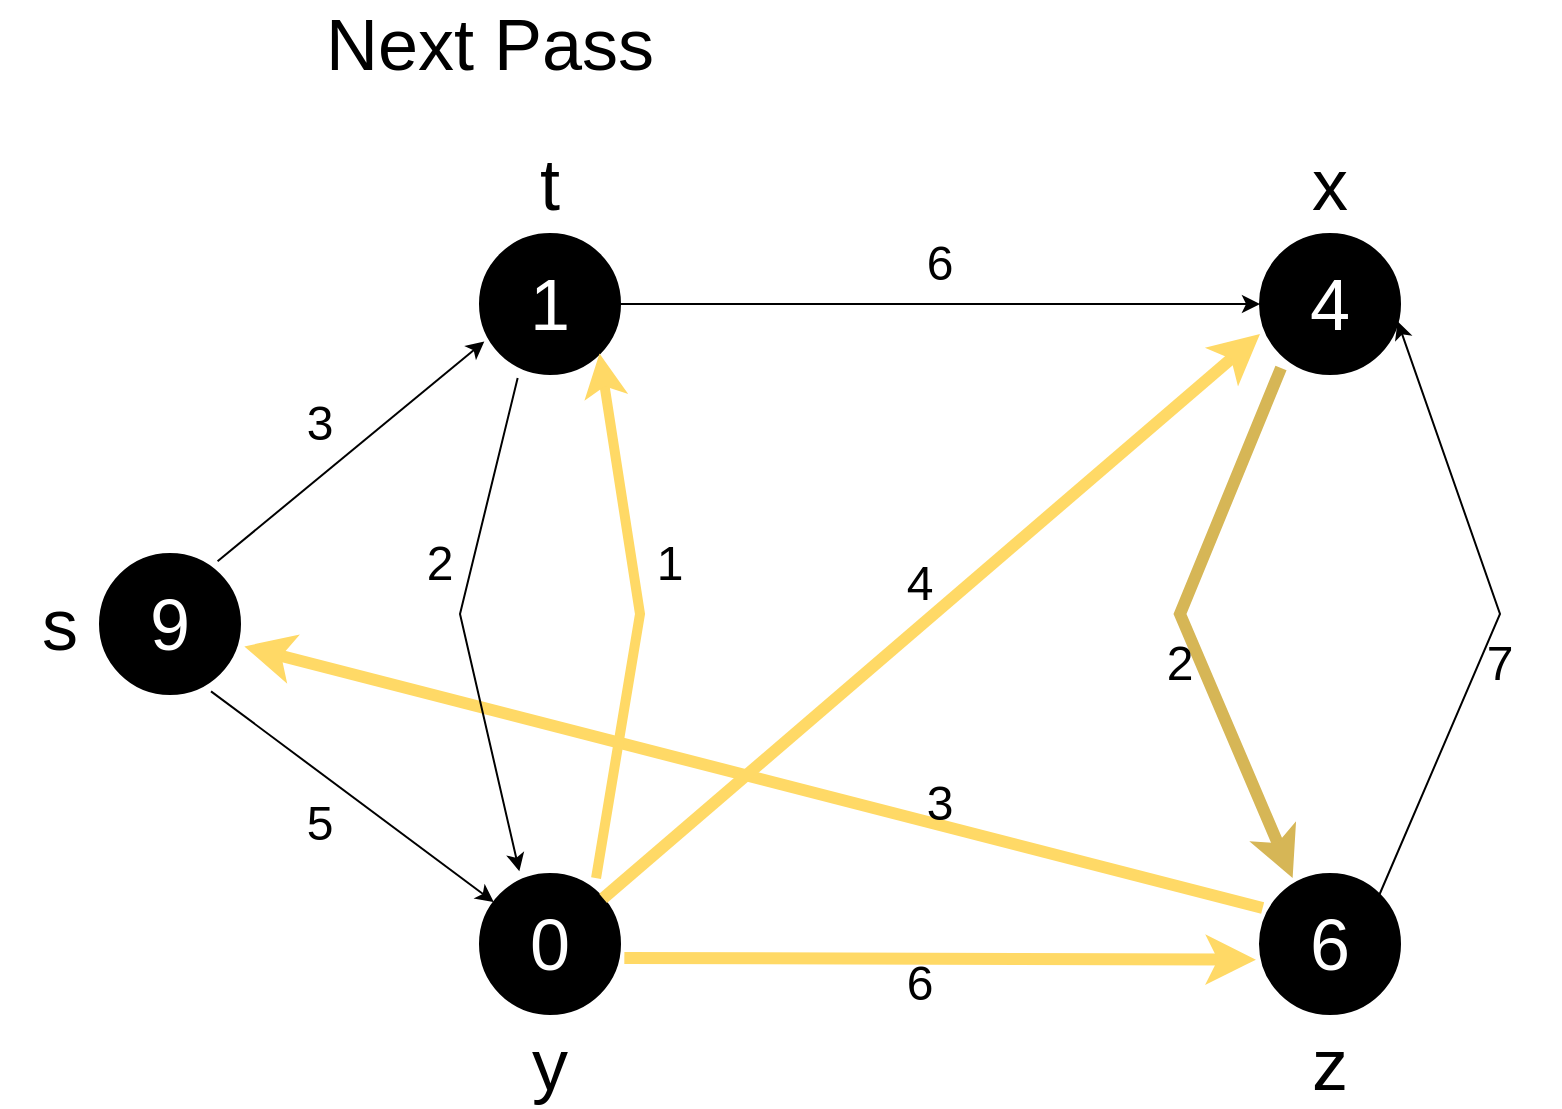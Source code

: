<mxfile version="22.0.3" type="device">
  <diagram name="Page-1" id="cXSQKKOMePguXqx7XG5u">
    <mxGraphModel dx="1182" dy="683" grid="1" gridSize="10" guides="1" tooltips="1" connect="1" arrows="1" fold="1" page="1" pageScale="1" pageWidth="850" pageHeight="1100" math="0" shadow="0">
      <root>
        <mxCell id="0" />
        <mxCell id="1" parent="0" />
        <mxCell id="UMxZVM7NaWgkXdFx8mG6-10" style="edgeStyle=orthogonalEdgeStyle;rounded=0;orthogonalLoop=1;jettySize=auto;html=1;entryX=0;entryY=0.5;entryDx=0;entryDy=0;" edge="1" parent="1" source="VH9nwzgeH6Tg8-Pe4hsY-1" target="VH9nwzgeH6Tg8-Pe4hsY-3">
          <mxGeometry relative="1" as="geometry" />
        </mxCell>
        <mxCell id="VH9nwzgeH6Tg8-Pe4hsY-1" value="" style="ellipse;whiteSpace=wrap;html=1;aspect=fixed;fillColor=#000000;" parent="1" vertex="1">
          <mxGeometry x="240" y="150" width="70" height="70" as="geometry" />
        </mxCell>
        <mxCell id="VH9nwzgeH6Tg8-Pe4hsY-2" value="" style="ellipse;whiteSpace=wrap;html=1;aspect=fixed;fillColor=#000000;" parent="1" vertex="1">
          <mxGeometry x="50" y="310" width="70" height="70" as="geometry" />
        </mxCell>
        <mxCell id="VH9nwzgeH6Tg8-Pe4hsY-3" value="" style="ellipse;whiteSpace=wrap;html=1;aspect=fixed;fillColor=#000000;" parent="1" vertex="1">
          <mxGeometry x="630" y="150" width="70" height="70" as="geometry" />
        </mxCell>
        <mxCell id="VH9nwzgeH6Tg8-Pe4hsY-4" value="" style="ellipse;whiteSpace=wrap;html=1;aspect=fixed;fillColor=#000000;" parent="1" vertex="1">
          <mxGeometry x="630" y="470" width="70" height="70" as="geometry" />
        </mxCell>
        <mxCell id="VH9nwzgeH6Tg8-Pe4hsY-5" value="&lt;font color=&quot;#ffffff&quot; style=&quot;font-size: 36px;&quot;&gt;0&lt;/font&gt;" style="ellipse;whiteSpace=wrap;html=1;aspect=fixed;fillColor=#000000;" parent="1" vertex="1">
          <mxGeometry x="240" y="470" width="70" height="70" as="geometry" />
        </mxCell>
        <mxCell id="VH9nwzgeH6Tg8-Pe4hsY-17" value="&lt;font style=&quot;font-size: 36px;&quot;&gt;t&lt;/font&gt;" style="text;html=1;strokeColor=none;fillColor=none;align=center;verticalAlign=middle;whiteSpace=wrap;rounded=0;" parent="1" vertex="1">
          <mxGeometry x="245" y="110" width="60" height="30" as="geometry" />
        </mxCell>
        <mxCell id="VH9nwzgeH6Tg8-Pe4hsY-18" value="&lt;font style=&quot;font-size: 36px;&quot;&gt;x&lt;/font&gt;" style="text;html=1;strokeColor=none;fillColor=none;align=center;verticalAlign=middle;whiteSpace=wrap;rounded=0;" parent="1" vertex="1">
          <mxGeometry x="635" y="110" width="60" height="30" as="geometry" />
        </mxCell>
        <mxCell id="VH9nwzgeH6Tg8-Pe4hsY-19" value="&lt;font style=&quot;font-size: 36px;&quot;&gt;s&lt;/font&gt;" style="text;html=1;strokeColor=none;fillColor=none;align=center;verticalAlign=middle;whiteSpace=wrap;rounded=0;" parent="1" vertex="1">
          <mxGeometry y="330" width="60" height="30" as="geometry" />
        </mxCell>
        <mxCell id="VH9nwzgeH6Tg8-Pe4hsY-20" value="&lt;font style=&quot;font-size: 36px;&quot;&gt;y&lt;/font&gt;" style="text;html=1;strokeColor=none;fillColor=none;align=center;verticalAlign=middle;whiteSpace=wrap;rounded=0;" parent="1" vertex="1">
          <mxGeometry x="245" y="550" width="60" height="30" as="geometry" />
        </mxCell>
        <mxCell id="VH9nwzgeH6Tg8-Pe4hsY-21" value="&lt;font style=&quot;font-size: 36px;&quot;&gt;z&lt;/font&gt;" style="text;html=1;strokeColor=none;fillColor=none;align=center;verticalAlign=middle;whiteSpace=wrap;rounded=0;" parent="1" vertex="1">
          <mxGeometry x="635" y="550" width="60" height="30" as="geometry" />
        </mxCell>
        <mxCell id="VH9nwzgeH6Tg8-Pe4hsY-32" value="&lt;font style=&quot;font-size: 36px;&quot;&gt;Next Pass&lt;/font&gt;" style="text;html=1;strokeColor=none;fillColor=none;align=center;verticalAlign=middle;whiteSpace=wrap;rounded=0;" parent="1" vertex="1">
          <mxGeometry x="90" y="40" width="310" height="30" as="geometry" />
        </mxCell>
        <mxCell id="UMxZVM7NaWgkXdFx8mG6-12" value="" style="endArrow=classic;html=1;rounded=0;exitX=0.84;exitY=0.052;exitDx=0;exitDy=0;exitPerimeter=0;entryX=0.031;entryY=0.767;entryDx=0;entryDy=0;entryPerimeter=0;" edge="1" parent="1" source="VH9nwzgeH6Tg8-Pe4hsY-2" target="VH9nwzgeH6Tg8-Pe4hsY-1">
          <mxGeometry width="50" height="50" relative="1" as="geometry">
            <mxPoint x="120" y="310" as="sourcePoint" />
            <mxPoint x="170" y="260" as="targetPoint" />
          </mxGeometry>
        </mxCell>
        <mxCell id="UMxZVM7NaWgkXdFx8mG6-13" value="" style="endArrow=classic;html=1;rounded=0;exitX=0.019;exitY=0.243;exitDx=0;exitDy=0;exitPerimeter=0;entryX=1.031;entryY=0.66;entryDx=0;entryDy=0;entryPerimeter=0;strokeColor=#FFD966;strokeWidth=6;" edge="1" parent="1" source="VH9nwzgeH6Tg8-Pe4hsY-4" target="VH9nwzgeH6Tg8-Pe4hsY-2">
          <mxGeometry width="50" height="50" relative="1" as="geometry">
            <mxPoint x="400" y="400" as="sourcePoint" />
            <mxPoint x="450" y="350" as="targetPoint" />
          </mxGeometry>
        </mxCell>
        <mxCell id="UMxZVM7NaWgkXdFx8mG6-14" value="" style="endArrow=classic;html=1;rounded=0;exitX=0.793;exitY=0.981;exitDx=0;exitDy=0;exitPerimeter=0;" edge="1" parent="1" source="VH9nwzgeH6Tg8-Pe4hsY-2" target="VH9nwzgeH6Tg8-Pe4hsY-5">
          <mxGeometry width="50" height="50" relative="1" as="geometry">
            <mxPoint x="100" y="500" as="sourcePoint" />
            <mxPoint x="150" y="450" as="targetPoint" />
          </mxGeometry>
        </mxCell>
        <mxCell id="UMxZVM7NaWgkXdFx8mG6-15" value="" style="endArrow=classic;html=1;rounded=0;exitX=1.031;exitY=0.6;exitDx=0;exitDy=0;exitPerimeter=0;entryX=-0.029;entryY=0.612;entryDx=0;entryDy=0;entryPerimeter=0;strokeColor=#FFD966;strokeWidth=6;" edge="1" parent="1" source="VH9nwzgeH6Tg8-Pe4hsY-5" target="VH9nwzgeH6Tg8-Pe4hsY-4">
          <mxGeometry width="50" height="50" relative="1" as="geometry">
            <mxPoint x="420" y="570" as="sourcePoint" />
            <mxPoint x="470" y="520" as="targetPoint" />
          </mxGeometry>
        </mxCell>
        <mxCell id="UMxZVM7NaWgkXdFx8mG6-16" value="" style="endArrow=classic;html=1;rounded=0;exitX=1;exitY=0;exitDx=0;exitDy=0;entryX=0.983;entryY=0.624;entryDx=0;entryDy=0;entryPerimeter=0;" edge="1" parent="1" source="VH9nwzgeH6Tg8-Pe4hsY-4" target="VH9nwzgeH6Tg8-Pe4hsY-3">
          <mxGeometry width="50" height="50" relative="1" as="geometry">
            <mxPoint x="730" y="360" as="sourcePoint" />
            <mxPoint x="780" y="310" as="targetPoint" />
            <Array as="points">
              <mxPoint x="750" y="340" />
            </Array>
          </mxGeometry>
        </mxCell>
        <mxCell id="UMxZVM7NaWgkXdFx8mG6-17" value="" style="endArrow=classic;html=1;rounded=0;exitX=0.15;exitY=0.957;exitDx=0;exitDy=0;exitPerimeter=0;entryX=0.233;entryY=0.029;entryDx=0;entryDy=0;entryPerimeter=0;fillColor=#fff2cc;strokeColor=#d6b656;strokeWidth=6;" edge="1" parent="1" source="VH9nwzgeH6Tg8-Pe4hsY-3" target="VH9nwzgeH6Tg8-Pe4hsY-4">
          <mxGeometry width="50" height="50" relative="1" as="geometry">
            <mxPoint x="630" y="330" as="sourcePoint" />
            <mxPoint x="680" y="280" as="targetPoint" />
            <Array as="points">
              <mxPoint x="590" y="340" />
            </Array>
          </mxGeometry>
        </mxCell>
        <mxCell id="UMxZVM7NaWgkXdFx8mG6-18" value="" style="endArrow=classic;html=1;rounded=0;entryX=0;entryY=0.714;entryDx=0;entryDy=0;entryPerimeter=0;strokeColor=#FFD966;strokeWidth=6;" edge="1" parent="1" source="VH9nwzgeH6Tg8-Pe4hsY-5" target="VH9nwzgeH6Tg8-Pe4hsY-3">
          <mxGeometry width="50" height="50" relative="1" as="geometry">
            <mxPoint x="390" y="430" as="sourcePoint" />
            <mxPoint x="440" y="380" as="targetPoint" />
          </mxGeometry>
        </mxCell>
        <mxCell id="UMxZVM7NaWgkXdFx8mG6-19" value="" style="endArrow=classic;html=1;rounded=0;exitX=0.829;exitY=0.029;exitDx=0;exitDy=0;exitPerimeter=0;entryX=1;entryY=1;entryDx=0;entryDy=0;strokeColor=#FFD966;strokeWidth=5;" edge="1" parent="1" source="VH9nwzgeH6Tg8-Pe4hsY-5" target="VH9nwzgeH6Tg8-Pe4hsY-1">
          <mxGeometry width="50" height="50" relative="1" as="geometry">
            <mxPoint x="290" y="410" as="sourcePoint" />
            <mxPoint x="340" y="360" as="targetPoint" />
            <Array as="points">
              <mxPoint x="320" y="340" />
            </Array>
          </mxGeometry>
        </mxCell>
        <mxCell id="UMxZVM7NaWgkXdFx8mG6-20" value="" style="endArrow=classic;html=1;rounded=0;exitX=0.269;exitY=1.029;exitDx=0;exitDy=0;exitPerimeter=0;entryX=0.281;entryY=-0.019;entryDx=0;entryDy=0;entryPerimeter=0;" edge="1" parent="1" source="VH9nwzgeH6Tg8-Pe4hsY-1" target="VH9nwzgeH6Tg8-Pe4hsY-5">
          <mxGeometry width="50" height="50" relative="1" as="geometry">
            <mxPoint x="200" y="360" as="sourcePoint" />
            <mxPoint x="250" y="310" as="targetPoint" />
            <Array as="points">
              <mxPoint x="230" y="340" />
            </Array>
          </mxGeometry>
        </mxCell>
        <mxCell id="UMxZVM7NaWgkXdFx8mG6-21" value="&lt;font style=&quot;font-size: 24px;&quot;&gt;6&lt;/font&gt;" style="text;html=1;strokeColor=none;fillColor=none;align=center;verticalAlign=middle;whiteSpace=wrap;rounded=0;" vertex="1" parent="1">
          <mxGeometry x="440" y="150" width="60" height="30" as="geometry" />
        </mxCell>
        <mxCell id="UMxZVM7NaWgkXdFx8mG6-22" value="&lt;font color=&quot;#ffffff&quot; style=&quot;font-size: 36px;&quot;&gt;1&lt;/font&gt;" style="text;html=1;strokeColor=none;fillColor=none;align=center;verticalAlign=middle;whiteSpace=wrap;rounded=0;" vertex="1" parent="1">
          <mxGeometry x="245" y="170" width="60" height="30" as="geometry" />
        </mxCell>
        <mxCell id="UMxZVM7NaWgkXdFx8mG6-23" value="&lt;font style=&quot;font-size: 24px;&quot;&gt;3&lt;/font&gt;" style="text;html=1;strokeColor=none;fillColor=none;align=center;verticalAlign=middle;whiteSpace=wrap;rounded=0;" vertex="1" parent="1">
          <mxGeometry x="130" y="230" width="60" height="30" as="geometry" />
        </mxCell>
        <mxCell id="UMxZVM7NaWgkXdFx8mG6-24" value="&lt;font style=&quot;font-size: 24px;&quot;&gt;2&lt;/font&gt;" style="text;html=1;strokeColor=none;fillColor=none;align=center;verticalAlign=middle;whiteSpace=wrap;rounded=0;" vertex="1" parent="1">
          <mxGeometry x="190" y="300" width="60" height="30" as="geometry" />
        </mxCell>
        <mxCell id="UMxZVM7NaWgkXdFx8mG6-25" value="&lt;font style=&quot;font-size: 24px;&quot;&gt;1&lt;/font&gt;" style="text;html=1;strokeColor=none;fillColor=none;align=center;verticalAlign=middle;whiteSpace=wrap;rounded=0;" vertex="1" parent="1">
          <mxGeometry x="305" y="300" width="60" height="30" as="geometry" />
        </mxCell>
        <mxCell id="UMxZVM7NaWgkXdFx8mG6-26" value="&lt;font style=&quot;font-size: 24px;&quot;&gt;4&lt;/font&gt;" style="text;html=1;strokeColor=none;fillColor=none;align=center;verticalAlign=middle;whiteSpace=wrap;rounded=0;" vertex="1" parent="1">
          <mxGeometry x="430" y="310" width="60" height="30" as="geometry" />
        </mxCell>
        <mxCell id="UMxZVM7NaWgkXdFx8mG6-27" value="&lt;font style=&quot;font-size: 24px;&quot;&gt;3&lt;/font&gt;" style="text;html=1;strokeColor=none;fillColor=none;align=center;verticalAlign=middle;whiteSpace=wrap;rounded=0;" vertex="1" parent="1">
          <mxGeometry x="440" y="420" width="60" height="30" as="geometry" />
        </mxCell>
        <mxCell id="UMxZVM7NaWgkXdFx8mG6-28" value="&lt;font style=&quot;font-size: 24px;&quot;&gt;6&lt;/font&gt;" style="text;html=1;strokeColor=none;fillColor=none;align=center;verticalAlign=middle;whiteSpace=wrap;rounded=0;" vertex="1" parent="1">
          <mxGeometry x="430" y="510" width="60" height="30" as="geometry" />
        </mxCell>
        <mxCell id="UMxZVM7NaWgkXdFx8mG6-29" value="&lt;font style=&quot;font-size: 24px;&quot;&gt;2&lt;/font&gt;" style="text;html=1;strokeColor=none;fillColor=none;align=center;verticalAlign=middle;whiteSpace=wrap;rounded=0;" vertex="1" parent="1">
          <mxGeometry x="560" y="350" width="60" height="30" as="geometry" />
        </mxCell>
        <mxCell id="UMxZVM7NaWgkXdFx8mG6-30" value="&lt;font style=&quot;font-size: 24px;&quot;&gt;7&lt;/font&gt;" style="text;html=1;strokeColor=none;fillColor=none;align=center;verticalAlign=middle;whiteSpace=wrap;rounded=0;" vertex="1" parent="1">
          <mxGeometry x="720" y="350" width="60" height="30" as="geometry" />
        </mxCell>
        <mxCell id="UMxZVM7NaWgkXdFx8mG6-31" value="&lt;font style=&quot;font-size: 24px;&quot;&gt;5&lt;/font&gt;" style="text;html=1;strokeColor=none;fillColor=none;align=center;verticalAlign=middle;whiteSpace=wrap;rounded=0;" vertex="1" parent="1">
          <mxGeometry x="130" y="430" width="60" height="30" as="geometry" />
        </mxCell>
        <mxCell id="UMxZVM7NaWgkXdFx8mG6-32" value="&lt;font color=&quot;#ffffff&quot; style=&quot;font-size: 36px;&quot;&gt;9&lt;/font&gt;" style="text;html=1;strokeColor=none;fillColor=none;align=center;verticalAlign=middle;whiteSpace=wrap;rounded=0;" vertex="1" parent="1">
          <mxGeometry x="55" y="330" width="60" height="30" as="geometry" />
        </mxCell>
        <mxCell id="UMxZVM7NaWgkXdFx8mG6-33" value="&lt;font color=&quot;#ffffff&quot; style=&quot;font-size: 36px;&quot;&gt;4&lt;/font&gt;" style="text;html=1;strokeColor=none;fillColor=none;align=center;verticalAlign=middle;whiteSpace=wrap;rounded=0;" vertex="1" parent="1">
          <mxGeometry x="635" y="170" width="60" height="30" as="geometry" />
        </mxCell>
        <mxCell id="UMxZVM7NaWgkXdFx8mG6-34" value="&lt;font color=&quot;#ffffff&quot; style=&quot;font-size: 36px;&quot;&gt;6&lt;/font&gt;" style="text;html=1;strokeColor=none;fillColor=none;align=center;verticalAlign=middle;whiteSpace=wrap;rounded=0;" vertex="1" parent="1">
          <mxGeometry x="635" y="490" width="60" height="30" as="geometry" />
        </mxCell>
      </root>
    </mxGraphModel>
  </diagram>
</mxfile>

